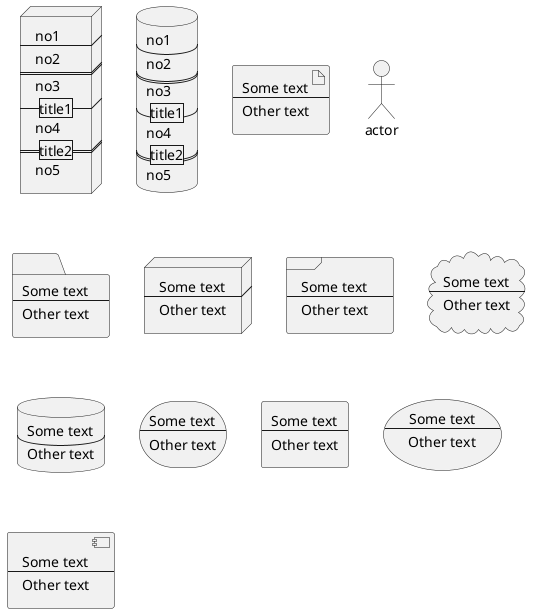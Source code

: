 {
  "sha1": "48ex5fr5n0ue6dsf61cabylpigbf0w1",
  "insertion": {
    "when": "2024-05-30T20:48:20.450Z",
    "user": "plantuml@gmail.com"
  }
}
@startuml

node node2 [
no1
----
no2
====
no3
--title1--
no4
==title2==
no5
]

database left [
no1
----
no2
====
no3
--title1--
no4
==title2==
no5
]

artifact artifact [
Some text
----
Other text
]

actor actor
folder folder [
Some text
----
Other text
]
node node [
Some text
----
Other text
]
frame frame [
Some text
----
Other text
]
cloud cloud [
Some text
----
Other text
]
database database [
Some text
----
Other text
]
storage storage [
Some text
----
Other text
]
agent agent [
Some text
----
Other text
]
usecase usecase [
Some text
----
Other text
]
component component [
Some text
----
Other text
]



@enduml
